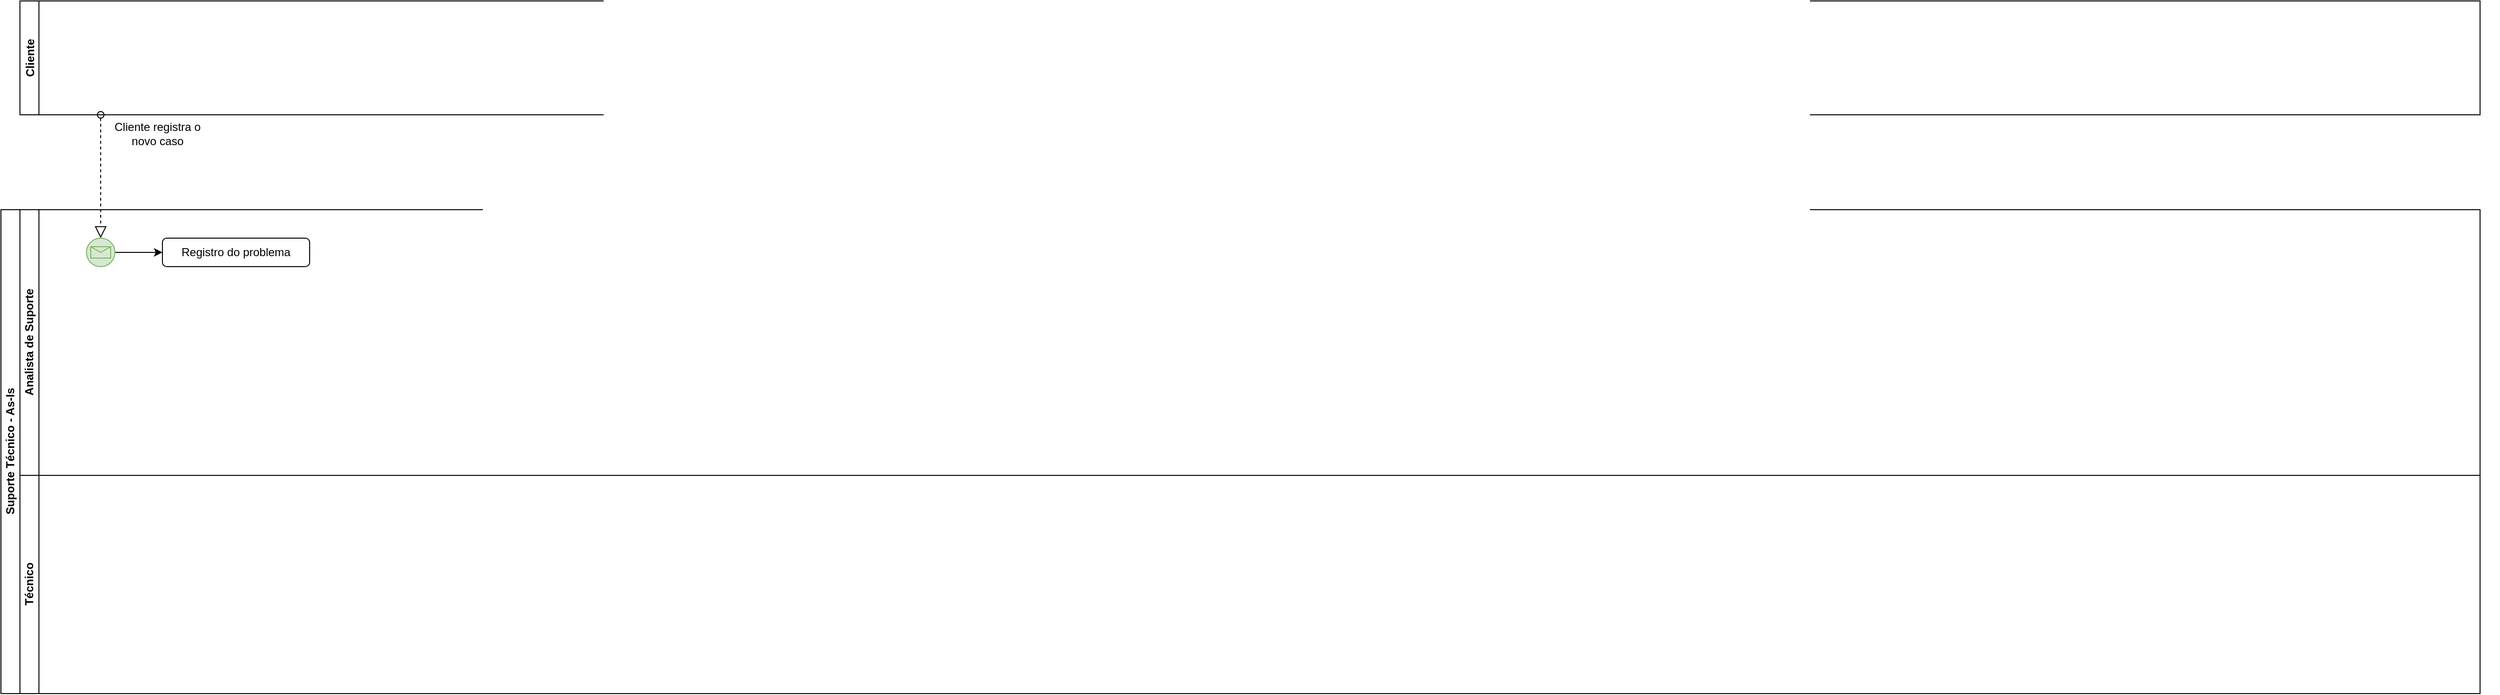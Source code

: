 <mxfile version="13.7.7" type="github">
  <diagram id="fiaMoSsyoyp-pJfvf07h" name="Page-1">
    <mxGraphModel dx="594" dy="1455" grid="1" gridSize="10" guides="1" tooltips="1" connect="1" arrows="1" fold="1" page="1" pageScale="1" pageWidth="827" pageHeight="1169" math="0" shadow="0">
      <root>
        <mxCell id="0" />
        <mxCell id="1" parent="0" />
        <mxCell id="pjXi1nHpoOmAQkaqrBQA-1" value="Suporte Técnico - As-Is" style="swimlane;html=1;childLayout=stackLayout;resizeParent=1;resizeParentMax=0;horizontal=0;startSize=20;horizontalStack=0;" vertex="1" parent="1">
          <mxGeometry x="30" y="170" width="2610" height="510" as="geometry" />
        </mxCell>
        <mxCell id="pjXi1nHpoOmAQkaqrBQA-2" value="Analista de Suporte" style="swimlane;html=1;startSize=20;horizontal=0;" vertex="1" parent="pjXi1nHpoOmAQkaqrBQA-1">
          <mxGeometry x="20" width="2590" height="280" as="geometry" />
        </mxCell>
        <mxCell id="pjXi1nHpoOmAQkaqrBQA-3" value="Técnico" style="swimlane;html=1;startSize=20;horizontal=0;" vertex="1" parent="pjXi1nHpoOmAQkaqrBQA-1">
          <mxGeometry x="20" y="280" width="2590" height="230" as="geometry" />
        </mxCell>
        <mxCell id="pjXi1nHpoOmAQkaqrBQA-7" value="" style="group" vertex="1" connectable="0" parent="1">
          <mxGeometry x="70" y="-30" width="2590" height="310" as="geometry" />
        </mxCell>
        <mxCell id="pjXi1nHpoOmAQkaqrBQA-8" value="" style="group" vertex="1" connectable="0" parent="pjXi1nHpoOmAQkaqrBQA-7">
          <mxGeometry x="-20" y="-20" width="2590" height="330" as="geometry" />
        </mxCell>
        <mxCell id="pjXi1nHpoOmAQkaqrBQA-5" value="Cliente" style="swimlane;startSize=20;horizontal=0;" vertex="1" parent="pjXi1nHpoOmAQkaqrBQA-8">
          <mxGeometry width="2590" height="120" as="geometry" />
        </mxCell>
        <mxCell id="pjXi1nHpoOmAQkaqrBQA-6" value="" style="startArrow=oval;startFill=0;startSize=7;endArrow=block;endFill=0;endSize=10;dashed=1;html=1;" edge="1" parent="pjXi1nHpoOmAQkaqrBQA-8" target="pjXi1nHpoOmAQkaqrBQA-9">
          <mxGeometry width="100" relative="1" as="geometry">
            <mxPoint x="85" y="120" as="sourcePoint" />
            <mxPoint x="80" y="250" as="targetPoint" />
          </mxGeometry>
        </mxCell>
        <mxCell id="pjXi1nHpoOmAQkaqrBQA-12" style="edgeStyle=orthogonalEdgeStyle;rounded=0;orthogonalLoop=1;jettySize=auto;html=1;" edge="1" parent="pjXi1nHpoOmAQkaqrBQA-8" source="pjXi1nHpoOmAQkaqrBQA-9" target="pjXi1nHpoOmAQkaqrBQA-11">
          <mxGeometry relative="1" as="geometry" />
        </mxCell>
        <mxCell id="pjXi1nHpoOmAQkaqrBQA-9" value="" style="shape=mxgraph.bpmn.shape;html=1;verticalLabelPosition=bottom;labelBackgroundColor=#ffffff;verticalAlign=top;align=center;perimeter=ellipsePerimeter;outlineConnect=0;outline=standard;symbol=message;fillColor=#d5e8d4;strokeColor=#82b366;" vertex="1" parent="pjXi1nHpoOmAQkaqrBQA-8">
          <mxGeometry x="70" y="250" width="30" height="30" as="geometry" />
        </mxCell>
        <mxCell id="pjXi1nHpoOmAQkaqrBQA-10" value="Cliente registra o novo caso" style="text;html=1;strokeColor=none;fillColor=none;align=center;verticalAlign=middle;whiteSpace=wrap;rounded=0;" vertex="1" parent="pjXi1nHpoOmAQkaqrBQA-8">
          <mxGeometry x="90" y="130" width="110" height="20" as="geometry" />
        </mxCell>
        <mxCell id="pjXi1nHpoOmAQkaqrBQA-11" value="Registro do problema" style="shape=ext;rounded=1;html=1;whiteSpace=wrap;" vertex="1" parent="pjXi1nHpoOmAQkaqrBQA-8">
          <mxGeometry x="150" y="250" width="155" height="30" as="geometry" />
        </mxCell>
      </root>
    </mxGraphModel>
  </diagram>
</mxfile>
